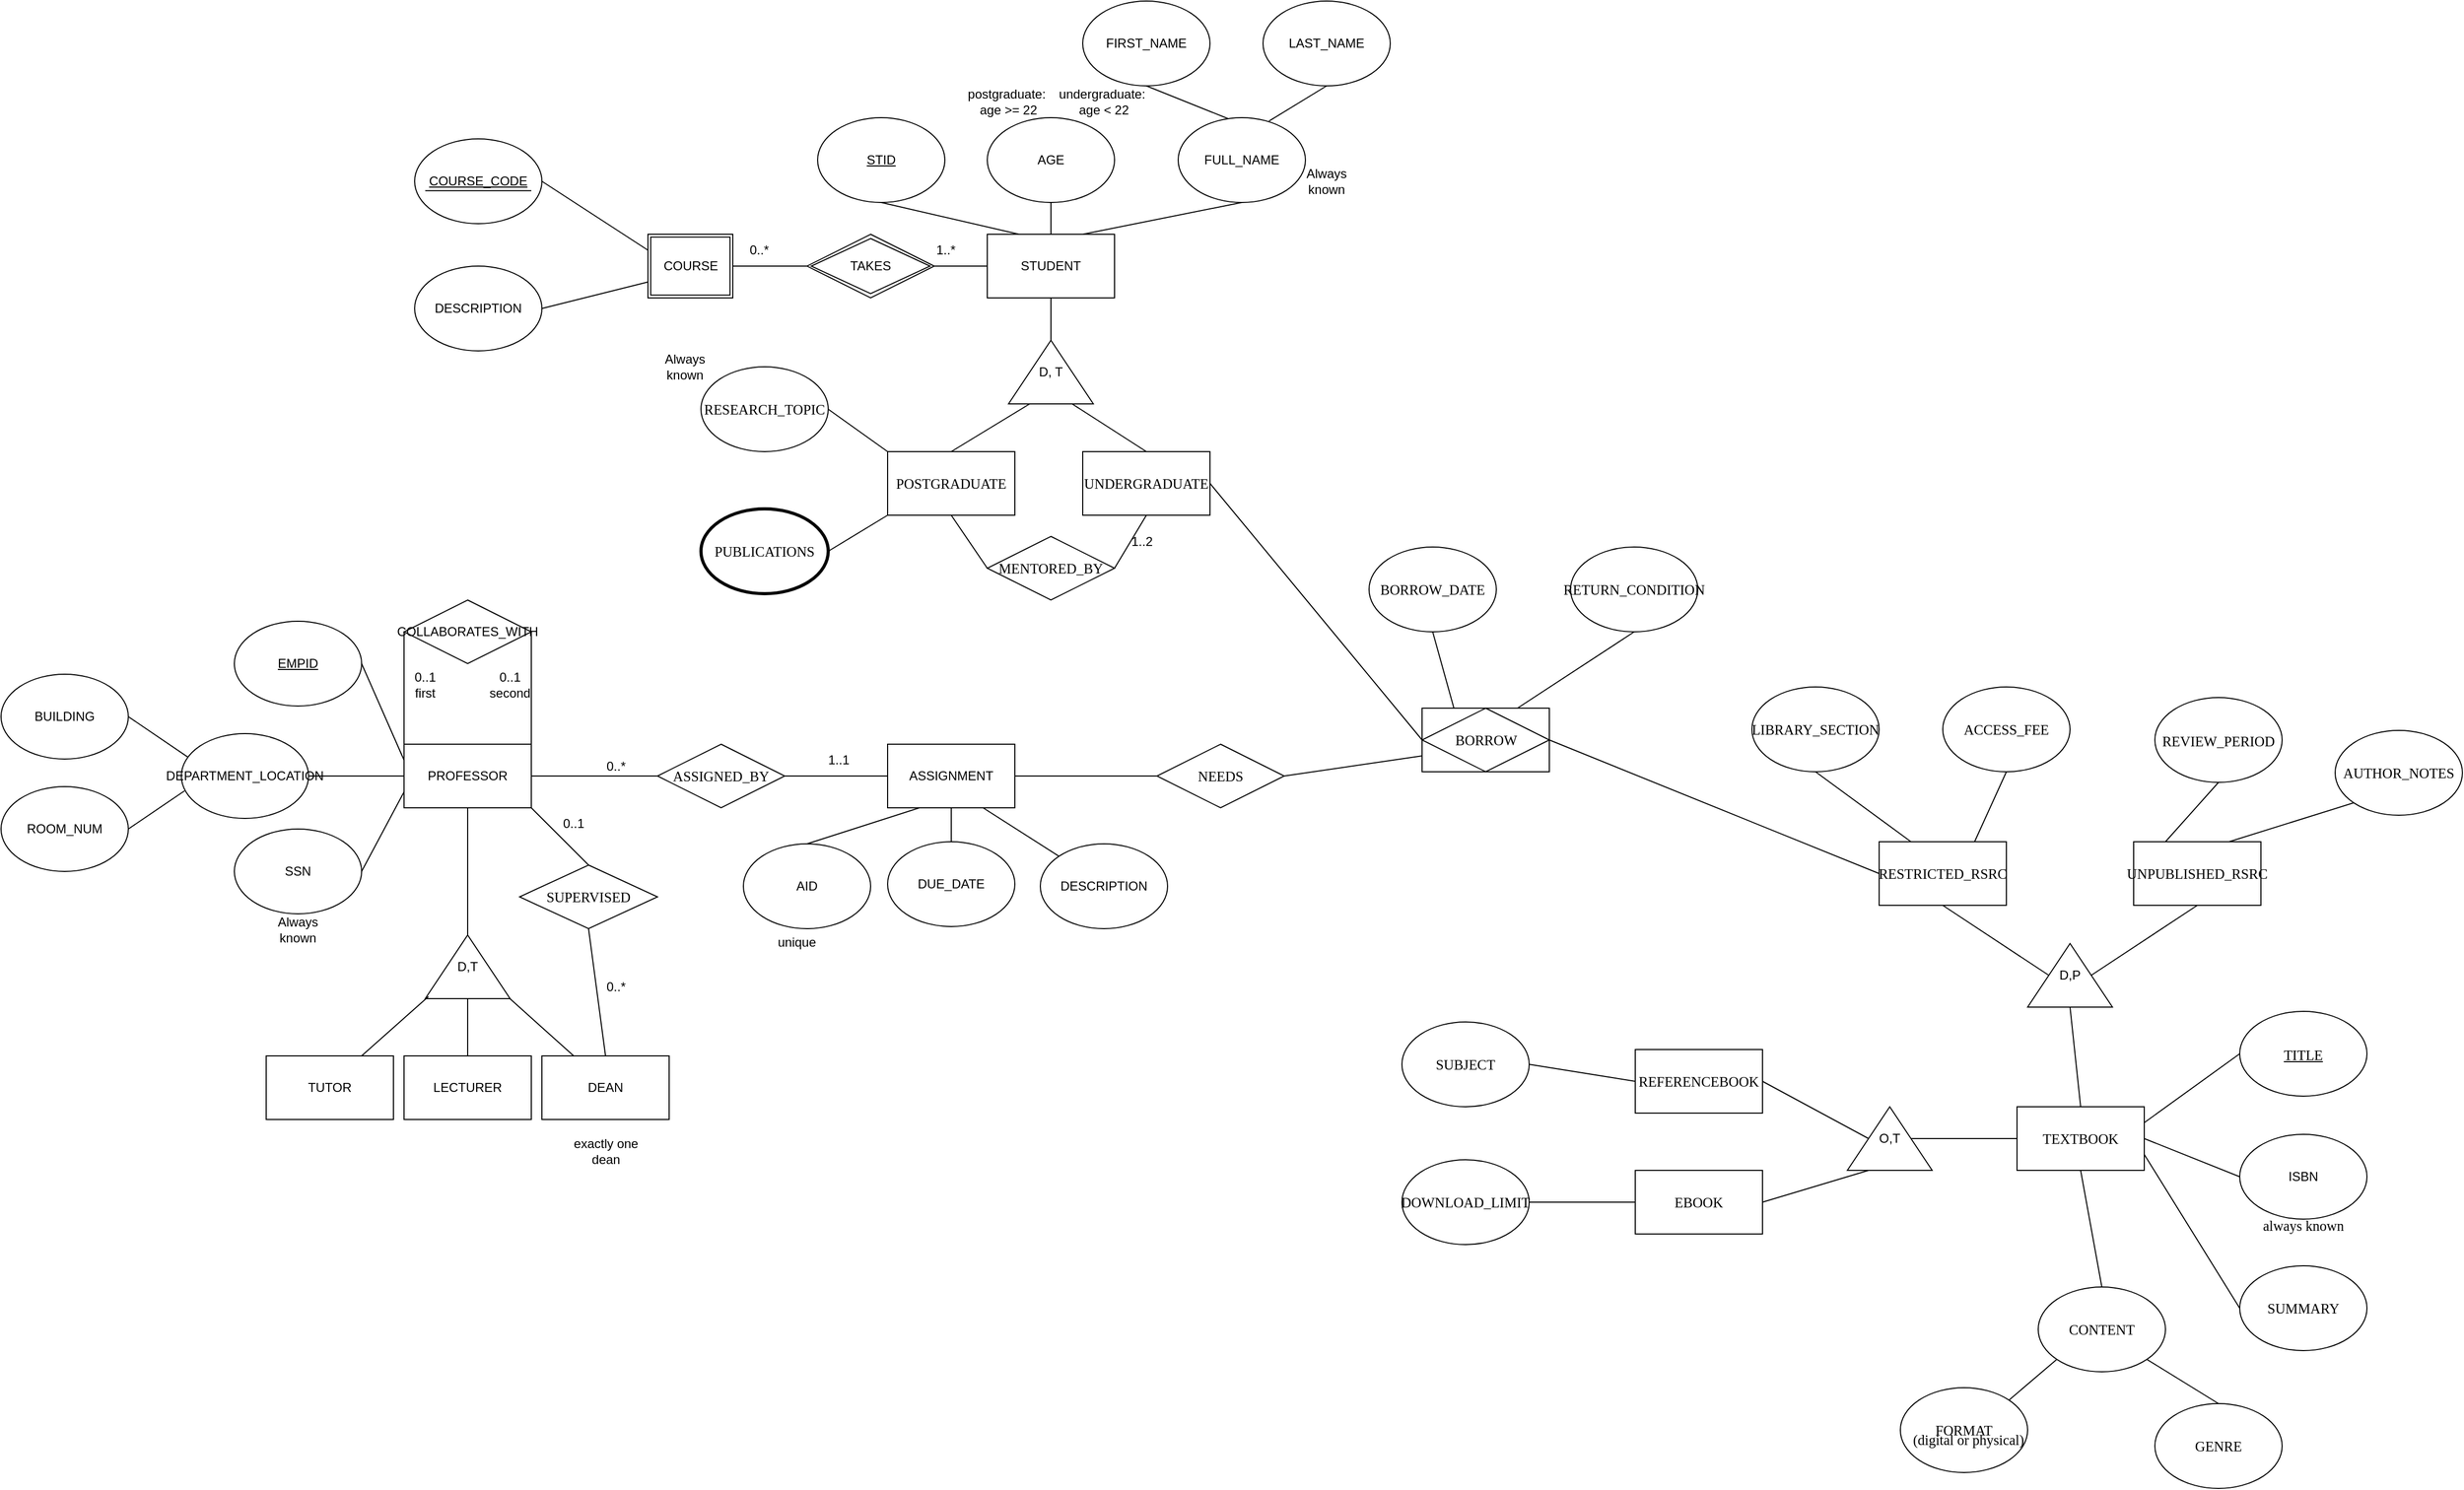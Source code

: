 <mxfile version="26.1.0">
  <diagram name="第 1 页" id="IOSlcj0WQ3XYKZdlBKR7">
    <mxGraphModel dx="1382" dy="351" grid="1" gridSize="10" guides="1" tooltips="1" connect="1" arrows="1" fold="1" page="1" pageScale="1" pageWidth="827" pageHeight="1169" math="0" shadow="0">
      <root>
        <mxCell id="0" />
        <mxCell id="1" parent="0" />
        <mxCell id="QvhqTCkZfpV1VSAVor_F-3" value="" style="rounded=0;whiteSpace=wrap;html=1;textOpacity=10;" vertex="1" parent="1">
          <mxGeometry x="760" y="712" width="120" height="60" as="geometry" />
        </mxCell>
        <mxCell id="GVVfsAuIYsKc9ZztxS9y-1" value="STUDENT" style="rounded=0;whiteSpace=wrap;html=1;" parent="1" vertex="1">
          <mxGeometry x="350" y="265" width="120" height="60" as="geometry" />
        </mxCell>
        <mxCell id="GVVfsAuIYsKc9ZztxS9y-2" value="STID" style="ellipse;whiteSpace=wrap;html=1;fontStyle=4" parent="1" vertex="1">
          <mxGeometry x="190" y="155" width="120" height="80" as="geometry" />
        </mxCell>
        <mxCell id="GVVfsAuIYsKc9ZztxS9y-3" value="FULL_NAME" style="ellipse;whiteSpace=wrap;html=1;" parent="1" vertex="1">
          <mxGeometry x="530" y="155" width="120" height="80" as="geometry" />
        </mxCell>
        <mxCell id="GVVfsAuIYsKc9ZztxS9y-4" value="AGE" style="ellipse;whiteSpace=wrap;html=1;labelBorderColor=none;" parent="1" vertex="1">
          <mxGeometry x="350" y="155" width="120" height="80" as="geometry" />
        </mxCell>
        <mxCell id="GVVfsAuIYsKc9ZztxS9y-5" value="FIRST_NAME" style="ellipse;whiteSpace=wrap;html=1;" parent="1" vertex="1">
          <mxGeometry x="440" y="45" width="120" height="80" as="geometry" />
        </mxCell>
        <mxCell id="GVVfsAuIYsKc9ZztxS9y-6" value="LAST_NAME" style="ellipse;whiteSpace=wrap;html=1;" parent="1" vertex="1">
          <mxGeometry x="610" y="45" width="120" height="80" as="geometry" />
        </mxCell>
        <mxCell id="GVVfsAuIYsKc9ZztxS9y-15" value="" style="endArrow=none;html=1;rounded=0;entryX=0.5;entryY=1;entryDx=0;entryDy=0;exitX=0.391;exitY=0.011;exitDx=0;exitDy=0;exitPerimeter=0;" parent="1" source="GVVfsAuIYsKc9ZztxS9y-3" target="GVVfsAuIYsKc9ZztxS9y-5" edge="1">
          <mxGeometry width="50" height="50" relative="1" as="geometry">
            <mxPoint x="550" y="315" as="sourcePoint" />
            <mxPoint x="600" y="265" as="targetPoint" />
          </mxGeometry>
        </mxCell>
        <mxCell id="GVVfsAuIYsKc9ZztxS9y-16" value="" style="endArrow=none;html=1;rounded=0;entryX=0.5;entryY=1;entryDx=0;entryDy=0;exitX=0.714;exitY=0.04;exitDx=0;exitDy=0;exitPerimeter=0;" parent="1" source="GVVfsAuIYsKc9ZztxS9y-3" target="GVVfsAuIYsKc9ZztxS9y-6" edge="1">
          <mxGeometry width="50" height="50" relative="1" as="geometry">
            <mxPoint x="550" y="315" as="sourcePoint" />
            <mxPoint x="600" y="265" as="targetPoint" />
          </mxGeometry>
        </mxCell>
        <mxCell id="GVVfsAuIYsKc9ZztxS9y-18" value="" style="endArrow=none;html=1;rounded=0;entryX=0.5;entryY=1;entryDx=0;entryDy=0;exitX=0.25;exitY=0;exitDx=0;exitDy=0;" parent="1" source="GVVfsAuIYsKc9ZztxS9y-1" target="GVVfsAuIYsKc9ZztxS9y-2" edge="1">
          <mxGeometry width="50" height="50" relative="1" as="geometry">
            <mxPoint x="540" y="315" as="sourcePoint" />
            <mxPoint x="590" y="265" as="targetPoint" />
          </mxGeometry>
        </mxCell>
        <mxCell id="GVVfsAuIYsKc9ZztxS9y-19" value="" style="endArrow=none;html=1;rounded=0;entryX=0.5;entryY=1;entryDx=0;entryDy=0;exitX=0.5;exitY=0;exitDx=0;exitDy=0;" parent="1" source="GVVfsAuIYsKc9ZztxS9y-1" target="GVVfsAuIYsKc9ZztxS9y-4" edge="1">
          <mxGeometry width="50" height="50" relative="1" as="geometry">
            <mxPoint x="540" y="315" as="sourcePoint" />
            <mxPoint x="590" y="265" as="targetPoint" />
          </mxGeometry>
        </mxCell>
        <mxCell id="GVVfsAuIYsKc9ZztxS9y-20" value="" style="endArrow=none;html=1;rounded=0;exitX=0.75;exitY=0;exitDx=0;exitDy=0;entryX=0.5;entryY=1;entryDx=0;entryDy=0;" parent="1" source="GVVfsAuIYsKc9ZztxS9y-1" target="GVVfsAuIYsKc9ZztxS9y-3" edge="1">
          <mxGeometry width="50" height="50" relative="1" as="geometry">
            <mxPoint x="540" y="315" as="sourcePoint" />
            <mxPoint x="590" y="265" as="targetPoint" />
          </mxGeometry>
        </mxCell>
        <mxCell id="GVVfsAuIYsKc9ZztxS9y-44" value="" style="endArrow=none;html=1;rounded=0;exitX=0.5;exitY=1;exitDx=0;exitDy=0;entryX=1;entryY=0.5;entryDx=0;entryDy=0;" parent="1" source="GVVfsAuIYsKc9ZztxS9y-1" target="GVVfsAuIYsKc9ZztxS9y-45" edge="1">
          <mxGeometry width="50" height="50" relative="1" as="geometry">
            <mxPoint x="540" y="355" as="sourcePoint" />
            <mxPoint x="410" y="375" as="targetPoint" />
          </mxGeometry>
        </mxCell>
        <mxCell id="GVVfsAuIYsKc9ZztxS9y-45" value="D, T" style="triangle;whiteSpace=wrap;html=1;direction=north;" parent="1" vertex="1">
          <mxGeometry x="370" y="365" width="80" height="60" as="geometry" />
        </mxCell>
        <mxCell id="GVVfsAuIYsKc9ZztxS9y-46" value="&lt;div style=&quot;caret-color: rgb(0, 0, 0); color: rgb(0, 0, 0); font-style: normal; font-variant-caps: normal; font-weight: 400; letter-spacing: normal; orphans: auto; text-align: start; text-indent: 0px; text-transform: none; white-space: normal; widows: auto; word-spacing: 0px; -webkit-text-stroke-width: 0px; text-decoration: none;&quot;&gt;&lt;span style=&quot;font-size: 9.963pt; font-family: LMRoman10-Regular; color: rgb(0, 0, 0);&quot;&gt;UNDERGRADUATE&lt;/span&gt;&lt;/div&gt;" style="rounded=0;whiteSpace=wrap;html=1;" parent="1" vertex="1">
          <mxGeometry x="440" y="470" width="120" height="60" as="geometry" />
        </mxCell>
        <mxCell id="GVVfsAuIYsKc9ZztxS9y-47" value="&lt;div style=&quot;caret-color: rgb(0, 0, 0); color: rgb(0, 0, 0); font-style: normal; font-variant-caps: normal; font-weight: 400; letter-spacing: normal; orphans: auto; text-align: start; text-indent: 0px; text-transform: none; white-space: normal; widows: auto; word-spacing: 0px; -webkit-text-stroke-width: 0px; text-decoration: none;&quot;&gt;&lt;span style=&quot;font-size: 9.963pt; font-family: LMRoman10-Regular; color: rgb(0, 0, 0);&quot;&gt;POSTGRADUATE&lt;/span&gt;&lt;/div&gt;" style="rounded=0;whiteSpace=wrap;html=1;" parent="1" vertex="1">
          <mxGeometry x="256" y="470" width="120" height="60" as="geometry" />
        </mxCell>
        <mxCell id="GVVfsAuIYsKc9ZztxS9y-48" value="" style="endArrow=none;html=1;rounded=0;exitX=0;exitY=0.75;exitDx=0;exitDy=0;entryX=0.5;entryY=0;entryDx=0;entryDy=0;" parent="1" source="GVVfsAuIYsKc9ZztxS9y-45" target="GVVfsAuIYsKc9ZztxS9y-46" edge="1">
          <mxGeometry width="50" height="50" relative="1" as="geometry">
            <mxPoint x="540" y="355" as="sourcePoint" />
            <mxPoint x="590" y="305" as="targetPoint" />
          </mxGeometry>
        </mxCell>
        <mxCell id="GVVfsAuIYsKc9ZztxS9y-49" value="" style="endArrow=none;html=1;rounded=0;exitX=0;exitY=0.25;exitDx=0;exitDy=0;entryX=0.5;entryY=0;entryDx=0;entryDy=0;" parent="1" source="GVVfsAuIYsKc9ZztxS9y-45" target="GVVfsAuIYsKc9ZztxS9y-47" edge="1">
          <mxGeometry width="50" height="50" relative="1" as="geometry">
            <mxPoint x="420" y="435" as="sourcePoint" />
            <mxPoint x="320" y="475" as="targetPoint" />
          </mxGeometry>
        </mxCell>
        <mxCell id="GVVfsAuIYsKc9ZztxS9y-51" value="&lt;div style=&quot;caret-color: rgb(0, 0, 0); color: rgb(0, 0, 0); font-style: normal; font-variant-caps: normal; font-weight: 400; letter-spacing: normal; orphans: auto; text-align: start; text-indent: 0px; text-transform: none; white-space: normal; widows: auto; word-spacing: 0px; -webkit-text-stroke-width: 0px; text-decoration: none;&quot;&gt;&lt;span style=&quot;font-size: 9.963pt; font-family: LMRoman10-Regular; color: rgb(0, 0, 0);&quot;&gt;RESEARCH_TOPIC&lt;/span&gt;&lt;/div&gt;" style="ellipse;whiteSpace=wrap;html=1;" parent="1" vertex="1">
          <mxGeometry x="80" y="390" width="120" height="80" as="geometry" />
        </mxCell>
        <mxCell id="GVVfsAuIYsKc9ZztxS9y-52" value="&lt;div style=&quot;caret-color: rgb(0, 0, 0); color: rgb(0, 0, 0); font-style: normal; font-variant-caps: normal; font-weight: 400; letter-spacing: normal; orphans: auto; text-align: start; text-indent: 0px; text-transform: none; white-space: normal; widows: auto; word-spacing: 0px; -webkit-text-stroke-width: 0px; text-decoration: none;&quot;&gt;&lt;span style=&quot;font-size: 9.963pt; font-family: LMRoman10-Regular; color: rgb(0, 0, 0);&quot;&gt;PUBLICATIONS&lt;/span&gt;&lt;/div&gt;" style="ellipse;whiteSpace=wrap;html=1;strokeWidth=3;" parent="1" vertex="1">
          <mxGeometry x="80" y="524" width="120" height="80" as="geometry" />
        </mxCell>
        <mxCell id="GVVfsAuIYsKc9ZztxS9y-53" value="" style="endArrow=none;html=1;rounded=0;exitX=0;exitY=1;exitDx=0;exitDy=0;entryX=1;entryY=0.5;entryDx=0;entryDy=0;" parent="1" source="GVVfsAuIYsKc9ZztxS9y-47" target="GVVfsAuIYsKc9ZztxS9y-52" edge="1">
          <mxGeometry width="50" height="50" relative="1" as="geometry">
            <mxPoint x="540" y="385" as="sourcePoint" />
            <mxPoint x="600" y="574" as="targetPoint" />
          </mxGeometry>
        </mxCell>
        <mxCell id="GVVfsAuIYsKc9ZztxS9y-54" value="" style="endArrow=none;html=1;rounded=0;exitX=0;exitY=0;exitDx=0;exitDy=0;entryX=1;entryY=0.5;entryDx=0;entryDy=0;" parent="1" source="GVVfsAuIYsKc9ZztxS9y-47" target="GVVfsAuIYsKc9ZztxS9y-51" edge="1">
          <mxGeometry width="50" height="50" relative="1" as="geometry">
            <mxPoint x="540" y="385" as="sourcePoint" />
            <mxPoint x="590" y="335" as="targetPoint" />
          </mxGeometry>
        </mxCell>
        <mxCell id="GVVfsAuIYsKc9ZztxS9y-61" value="&lt;div style=&quot;text-align: start;&quot;&gt;&lt;span style=&quot;font-size: 9.963pt; font-family: LMRoman10-Regular;&quot;&gt;MENTORED_BY&lt;/span&gt;&lt;/div&gt;" style="shape=rhombus;perimeter=rhombusPerimeter;whiteSpace=wrap;html=1;align=center;" parent="1" vertex="1">
          <mxGeometry x="350" y="550" width="120" height="60" as="geometry" />
        </mxCell>
        <mxCell id="GVVfsAuIYsKc9ZztxS9y-62" value="" style="endArrow=none;html=1;rounded=0;exitX=0.5;exitY=1;exitDx=0;exitDy=0;entryX=1;entryY=0.5;entryDx=0;entryDy=0;" parent="1" source="GVVfsAuIYsKc9ZztxS9y-46" target="GVVfsAuIYsKc9ZztxS9y-61" edge="1">
          <mxGeometry width="50" height="50" relative="1" as="geometry">
            <mxPoint x="470" y="425" as="sourcePoint" />
            <mxPoint x="350" y="585" as="targetPoint" />
          </mxGeometry>
        </mxCell>
        <mxCell id="GVVfsAuIYsKc9ZztxS9y-63" value="" style="endArrow=none;html=1;rounded=0;entryX=0.5;entryY=1;entryDx=0;entryDy=0;exitX=0;exitY=0.5;exitDx=0;exitDy=0;" parent="1" source="GVVfsAuIYsKc9ZztxS9y-61" target="GVVfsAuIYsKc9ZztxS9y-47" edge="1">
          <mxGeometry width="50" height="50" relative="1" as="geometry">
            <mxPoint x="470" y="585" as="sourcePoint" />
            <mxPoint x="520" y="375" as="targetPoint" />
          </mxGeometry>
        </mxCell>
        <mxCell id="GVVfsAuIYsKc9ZztxS9y-64" value="1..2" style="text;strokeColor=none;fillColor=none;align=left;verticalAlign=middle;spacingLeft=4;spacingRight=4;overflow=hidden;points=[[0,0.5],[1,0.5]];portConstraint=eastwest;rotatable=0;whiteSpace=wrap;html=1;" parent="1" vertex="1">
          <mxGeometry x="480" y="540" width="80" height="30" as="geometry" />
        </mxCell>
        <mxCell id="lgFTuL_hFDzXA4JYNcTn-3" value="DESCRIPTION" style="ellipse;whiteSpace=wrap;html=1;" parent="1" vertex="1">
          <mxGeometry x="-190" y="295" width="120" height="80" as="geometry" />
        </mxCell>
        <mxCell id="lgFTuL_hFDzXA4JYNcTn-8" value="&lt;u&gt;COURSE_CODE&lt;/u&gt;" style="ellipse;whiteSpace=wrap;html=1;fontStyle=0" parent="1" vertex="1">
          <mxGeometry x="-190" y="175" width="120" height="80" as="geometry" />
        </mxCell>
        <mxCell id="lgFTuL_hFDzXA4JYNcTn-11" value="" style="endArrow=none;html=1;rounded=0;exitX=1;exitY=0.5;exitDx=0;exitDy=0;entryX=0;entryY=0;entryDx=0;entryDy=15;entryPerimeter=0;" parent="1" source="lgFTuL_hFDzXA4JYNcTn-8" target="JkvVeJaX5kpH-S8z0DiF-18" edge="1">
          <mxGeometry width="50" height="50" relative="1" as="geometry">
            <mxPoint x="160" y="345" as="sourcePoint" />
            <mxPoint y="280" as="targetPoint" />
          </mxGeometry>
        </mxCell>
        <mxCell id="lgFTuL_hFDzXA4JYNcTn-12" value="" style="endArrow=none;html=1;rounded=0;entryX=1;entryY=0.5;entryDx=0;entryDy=0;exitX=0;exitY=0;exitDx=0;exitDy=45;exitPerimeter=0;" parent="1" source="JkvVeJaX5kpH-S8z0DiF-18" target="lgFTuL_hFDzXA4JYNcTn-3" edge="1">
          <mxGeometry width="50" height="50" relative="1" as="geometry">
            <mxPoint y="310" as="sourcePoint" />
            <mxPoint x="10" y="305" as="targetPoint" />
          </mxGeometry>
        </mxCell>
        <mxCell id="lgFTuL_hFDzXA4JYNcTn-13" value="1..*" style="text;strokeColor=none;fillColor=none;align=left;verticalAlign=middle;spacingLeft=4;spacingRight=4;overflow=hidden;points=[[0,0.5],[1,0.5]];portConstraint=eastwest;rotatable=0;whiteSpace=wrap;html=1;" parent="1" vertex="1">
          <mxGeometry x="296" y="265" width="80" height="30" as="geometry" />
        </mxCell>
        <mxCell id="lgFTuL_hFDzXA4JYNcTn-14" value="" style="endArrow=none;html=1;rounded=0;entryX=0;entryY=0.5;entryDx=0;entryDy=0;exitX=1;exitY=0.5;exitDx=0;exitDy=0;" parent="1" source="JkvVeJaX5kpH-S8z0DiF-21" target="GVVfsAuIYsKc9ZztxS9y-1" edge="1">
          <mxGeometry width="50" height="50" relative="1" as="geometry">
            <mxPoint x="290" y="295" as="sourcePoint" />
            <mxPoint x="250" y="285" as="targetPoint" />
          </mxGeometry>
        </mxCell>
        <mxCell id="lgFTuL_hFDzXA4JYNcTn-18" value="" style="endArrow=none;html=1;rounded=0;" parent="1" edge="1">
          <mxGeometry width="50" height="50" relative="1" as="geometry">
            <mxPoint x="-180" y="223.82" as="sourcePoint" />
            <mxPoint x="-80" y="223.82" as="targetPoint" />
          </mxGeometry>
        </mxCell>
        <mxCell id="lgFTuL_hFDzXA4JYNcTn-20" value="ASSIGNMENT" style="rounded=0;whiteSpace=wrap;html=1;" parent="1" vertex="1">
          <mxGeometry x="256" y="746" width="120" height="60" as="geometry" />
        </mxCell>
        <mxCell id="lgFTuL_hFDzXA4JYNcTn-21" value="AID" style="ellipse;whiteSpace=wrap;html=1;fontStyle=0" parent="1" vertex="1">
          <mxGeometry x="120" y="840" width="120" height="80" as="geometry" />
        </mxCell>
        <mxCell id="lgFTuL_hFDzXA4JYNcTn-22" value="DUE_DATE" style="ellipse;whiteSpace=wrap;html=1;" parent="1" vertex="1">
          <mxGeometry x="256" y="838" width="120" height="80" as="geometry" />
        </mxCell>
        <mxCell id="lgFTuL_hFDzXA4JYNcTn-23" value="DESCRIPTION" style="ellipse;whiteSpace=wrap;html=1;" parent="1" vertex="1">
          <mxGeometry x="400" y="840" width="120" height="80" as="geometry" />
        </mxCell>
        <mxCell id="lgFTuL_hFDzXA4JYNcTn-24" value="" style="endArrow=none;html=1;rounded=0;entryX=0.5;entryY=0;entryDx=0;entryDy=0;exitX=0.25;exitY=1;exitDx=0;exitDy=0;" parent="1" source="lgFTuL_hFDzXA4JYNcTn-20" target="lgFTuL_hFDzXA4JYNcTn-21" edge="1">
          <mxGeometry width="50" height="50" relative="1" as="geometry">
            <mxPoint x="346" y="1371" as="sourcePoint" />
            <mxPoint x="396" y="1321" as="targetPoint" />
          </mxGeometry>
        </mxCell>
        <mxCell id="lgFTuL_hFDzXA4JYNcTn-25" value="" style="endArrow=none;html=1;rounded=0;entryX=0.5;entryY=0;entryDx=0;entryDy=0;exitX=0.5;exitY=1;exitDx=0;exitDy=0;" parent="1" source="lgFTuL_hFDzXA4JYNcTn-20" target="lgFTuL_hFDzXA4JYNcTn-22" edge="1">
          <mxGeometry width="50" height="50" relative="1" as="geometry">
            <mxPoint x="156" y="1111" as="sourcePoint" />
            <mxPoint x="396" y="1321" as="targetPoint" />
          </mxGeometry>
        </mxCell>
        <mxCell id="lgFTuL_hFDzXA4JYNcTn-26" value="" style="endArrow=none;html=1;rounded=0;entryX=0;entryY=0;entryDx=0;entryDy=0;exitX=0.75;exitY=1;exitDx=0;exitDy=0;" parent="1" source="lgFTuL_hFDzXA4JYNcTn-20" target="lgFTuL_hFDzXA4JYNcTn-23" edge="1">
          <mxGeometry width="50" height="50" relative="1" as="geometry">
            <mxPoint x="146" y="1021" as="sourcePoint" />
            <mxPoint x="146" y="981" as="targetPoint" />
          </mxGeometry>
        </mxCell>
        <mxCell id="lgFTuL_hFDzXA4JYNcTn-28" value="PROFESSOR" style="rounded=0;whiteSpace=wrap;html=1;" parent="1" vertex="1">
          <mxGeometry x="-200" y="746" width="120" height="60" as="geometry" />
        </mxCell>
        <mxCell id="lgFTuL_hFDzXA4JYNcTn-29" value="EMPID" style="ellipse;whiteSpace=wrap;html=1;fontStyle=4" parent="1" vertex="1">
          <mxGeometry x="-360" y="630" width="120" height="80" as="geometry" />
        </mxCell>
        <mxCell id="lgFTuL_hFDzXA4JYNcTn-30" value="SSN" style="ellipse;whiteSpace=wrap;html=1;" parent="1" vertex="1">
          <mxGeometry x="-360" y="826" width="120" height="80" as="geometry" />
        </mxCell>
        <mxCell id="jlfe3Lk1knSKXdA3YteA-2" value="" style="edgeStyle=orthogonalEdgeStyle;rounded=0;orthogonalLoop=1;jettySize=auto;html=1;entryX=0;entryY=0.5;entryDx=0;entryDy=0;endArrow=none;startFill=0;" parent="1" source="lgFTuL_hFDzXA4JYNcTn-31" target="lgFTuL_hFDzXA4JYNcTn-28" edge="1">
          <mxGeometry relative="1" as="geometry" />
        </mxCell>
        <mxCell id="lgFTuL_hFDzXA4JYNcTn-31" value="DEPARTMENT_LOCATION" style="ellipse;whiteSpace=wrap;html=1;" parent="1" vertex="1">
          <mxGeometry x="-410" y="736" width="120" height="80" as="geometry" />
        </mxCell>
        <mxCell id="lgFTuL_hFDzXA4JYNcTn-32" value="BUILDING" style="ellipse;whiteSpace=wrap;html=1;" parent="1" vertex="1">
          <mxGeometry x="-580" y="680" width="120" height="80" as="geometry" />
        </mxCell>
        <mxCell id="lgFTuL_hFDzXA4JYNcTn-33" value="ROOM_NUM" style="ellipse;whiteSpace=wrap;html=1;" parent="1" vertex="1">
          <mxGeometry x="-580" y="786" width="120" height="80" as="geometry" />
        </mxCell>
        <mxCell id="lgFTuL_hFDzXA4JYNcTn-34" value="" style="endArrow=none;html=1;rounded=0;exitX=1;exitY=0.5;exitDx=0;exitDy=0;entryX=0;entryY=0.25;entryDx=0;entryDy=0;" parent="1" source="lgFTuL_hFDzXA4JYNcTn-29" target="lgFTuL_hFDzXA4JYNcTn-28" edge="1">
          <mxGeometry width="50" height="50" relative="1" as="geometry">
            <mxPoint x="150" y="576" as="sourcePoint" />
            <mxPoint x="-200" y="761" as="targetPoint" />
          </mxGeometry>
        </mxCell>
        <mxCell id="lgFTuL_hFDzXA4JYNcTn-36" value="" style="endArrow=none;html=1;rounded=0;entryX=1;entryY=0.5;entryDx=0;entryDy=0;exitX=0;exitY=0.75;exitDx=0;exitDy=0;" parent="1" source="lgFTuL_hFDzXA4JYNcTn-28" target="lgFTuL_hFDzXA4JYNcTn-30" edge="1">
          <mxGeometry width="50" height="50" relative="1" as="geometry">
            <mxPoint x="-220" y="800" as="sourcePoint" />
            <mxPoint x="-230" y="786" as="targetPoint" />
          </mxGeometry>
        </mxCell>
        <mxCell id="lgFTuL_hFDzXA4JYNcTn-37" value="" style="endArrow=none;html=1;rounded=0;exitX=0.053;exitY=0.279;exitDx=0;exitDy=0;entryX=1;entryY=0.5;entryDx=0;entryDy=0;exitPerimeter=0;" parent="1" source="lgFTuL_hFDzXA4JYNcTn-31" target="lgFTuL_hFDzXA4JYNcTn-32" edge="1">
          <mxGeometry width="50" height="50" relative="1" as="geometry">
            <mxPoint x="-190" y="801" as="sourcePoint" />
            <mxPoint x="-230" y="896" as="targetPoint" />
          </mxGeometry>
        </mxCell>
        <mxCell id="lgFTuL_hFDzXA4JYNcTn-38" value="" style="endArrow=none;html=1;rounded=0;exitX=1;exitY=0.5;exitDx=0;exitDy=0;entryX=0.025;entryY=0.675;entryDx=0;entryDy=0;entryPerimeter=0;" parent="1" source="lgFTuL_hFDzXA4JYNcTn-33" target="lgFTuL_hFDzXA4JYNcTn-31" edge="1">
          <mxGeometry width="50" height="50" relative="1" as="geometry">
            <mxPoint x="-344" y="768" as="sourcePoint" />
            <mxPoint x="-400" y="735" as="targetPoint" />
          </mxGeometry>
        </mxCell>
        <mxCell id="lgFTuL_hFDzXA4JYNcTn-40" value="D,T" style="triangle;whiteSpace=wrap;html=1;direction=north;" parent="1" vertex="1">
          <mxGeometry x="-180" y="926" width="80" height="60" as="geometry" />
        </mxCell>
        <mxCell id="lgFTuL_hFDzXA4JYNcTn-42" value="" style="endArrow=none;html=1;rounded=0;exitX=0.5;exitY=1;exitDx=0;exitDy=0;entryX=1;entryY=0.5;entryDx=0;entryDy=0;" parent="1" source="lgFTuL_hFDzXA4JYNcTn-28" target="lgFTuL_hFDzXA4JYNcTn-40" edge="1">
          <mxGeometry width="50" height="50" relative="1" as="geometry">
            <mxPoint x="-70" y="771" as="sourcePoint" />
            <mxPoint x="60" y="750" as="targetPoint" />
          </mxGeometry>
        </mxCell>
        <mxCell id="lgFTuL_hFDzXA4JYNcTn-43" value="TUTOR" style="rounded=0;whiteSpace=wrap;html=1;" parent="1" vertex="1">
          <mxGeometry x="-330" y="1040" width="120" height="60" as="geometry" />
        </mxCell>
        <mxCell id="lgFTuL_hFDzXA4JYNcTn-44" value="LECTURER" style="rounded=0;whiteSpace=wrap;html=1;" parent="1" vertex="1">
          <mxGeometry x="-200" y="1040" width="120" height="60" as="geometry" />
        </mxCell>
        <mxCell id="lgFTuL_hFDzXA4JYNcTn-45" value="DEAN" style="rounded=0;whiteSpace=wrap;html=1;" parent="1" vertex="1">
          <mxGeometry x="-70" y="1040" width="120" height="60" as="geometry" />
        </mxCell>
        <mxCell id="lgFTuL_hFDzXA4JYNcTn-46" value="" style="endArrow=none;html=1;rounded=0;entryX=0.25;entryY=0;entryDx=0;entryDy=0;exitX=0.008;exitY=0.991;exitDx=0;exitDy=0;exitPerimeter=0;" parent="1" source="lgFTuL_hFDzXA4JYNcTn-40" target="lgFTuL_hFDzXA4JYNcTn-45" edge="1">
          <mxGeometry width="50" height="50" relative="1" as="geometry">
            <mxPoint x="-100" y="990" as="sourcePoint" />
            <mxPoint x="100" y="570" as="targetPoint" />
          </mxGeometry>
        </mxCell>
        <mxCell id="lgFTuL_hFDzXA4JYNcTn-49" value="" style="endArrow=none;html=1;rounded=0;exitX=0;exitY=0.5;exitDx=0;exitDy=0;entryX=0.5;entryY=0;entryDx=0;entryDy=0;" parent="1" source="lgFTuL_hFDzXA4JYNcTn-40" target="lgFTuL_hFDzXA4JYNcTn-44" edge="1">
          <mxGeometry width="50" height="50" relative="1" as="geometry">
            <mxPoint x="50" y="620" as="sourcePoint" />
            <mxPoint x="100" y="570" as="targetPoint" />
          </mxGeometry>
        </mxCell>
        <mxCell id="lgFTuL_hFDzXA4JYNcTn-50" value="" style="endArrow=none;html=1;rounded=0;exitX=0.033;exitY=0.038;exitDx=0;exitDy=0;entryX=0.75;entryY=0;entryDx=0;entryDy=0;exitPerimeter=0;" parent="1" source="lgFTuL_hFDzXA4JYNcTn-40" target="lgFTuL_hFDzXA4JYNcTn-43" edge="1">
          <mxGeometry width="50" height="50" relative="1" as="geometry">
            <mxPoint x="100" y="856" as="sourcePoint" />
            <mxPoint x="186" y="810" as="targetPoint" />
          </mxGeometry>
        </mxCell>
        <mxCell id="lgFTuL_hFDzXA4JYNcTn-52" value="&lt;div style=&quot;text-align: start;&quot;&gt;&lt;font face=&quot;LMRoman10-Regular&quot;&gt;&lt;span style=&quot;font-size: 13.284px;&quot;&gt;SUPERVISED&lt;/span&gt;&lt;/font&gt;&lt;/div&gt;" style="shape=rhombus;perimeter=rhombusPerimeter;whiteSpace=wrap;html=1;align=center;" parent="1" vertex="1">
          <mxGeometry x="-91" y="860" width="130" height="60" as="geometry" />
        </mxCell>
        <mxCell id="lgFTuL_hFDzXA4JYNcTn-53" value="" style="endArrow=none;html=1;rounded=0;exitX=0.5;exitY=0;exitDx=0;exitDy=0;entryX=0.5;entryY=1;entryDx=0;entryDy=0;" parent="1" source="lgFTuL_hFDzXA4JYNcTn-45" target="lgFTuL_hFDzXA4JYNcTn-52" edge="1">
          <mxGeometry width="50" height="50" relative="1" as="geometry">
            <mxPoint x="30" y="540" as="sourcePoint" />
            <mxPoint x="80" y="490" as="targetPoint" />
          </mxGeometry>
        </mxCell>
        <mxCell id="lgFTuL_hFDzXA4JYNcTn-59" value="" style="endArrow=none;html=1;rounded=0;exitX=0.5;exitY=0;exitDx=0;exitDy=0;entryX=1;entryY=1;entryDx=0;entryDy=0;" parent="1" source="lgFTuL_hFDzXA4JYNcTn-52" target="lgFTuL_hFDzXA4JYNcTn-28" edge="1">
          <mxGeometry width="50" height="50" relative="1" as="geometry">
            <mxPoint y="760" as="sourcePoint" />
            <mxPoint x="-80" y="760" as="targetPoint" />
          </mxGeometry>
        </mxCell>
        <mxCell id="lgFTuL_hFDzXA4JYNcTn-60" value="0..1" style="text;html=1;align=center;verticalAlign=middle;whiteSpace=wrap;rounded=0;" parent="1" vertex="1">
          <mxGeometry x="-70" y="806" width="60" height="30" as="geometry" />
        </mxCell>
        <mxCell id="lgFTuL_hFDzXA4JYNcTn-61" value="&lt;div style=&quot;text-align: start;&quot;&gt;&lt;font face=&quot;LMRoman10-Regular&quot;&gt;&lt;span style=&quot;font-size: 13.284px;&quot;&gt;ASSIGNED_BY&lt;/span&gt;&lt;/font&gt;&lt;/div&gt;" style="shape=rhombus;perimeter=rhombusPerimeter;whiteSpace=wrap;html=1;align=center;" parent="1" vertex="1">
          <mxGeometry x="39" y="746" width="120" height="60" as="geometry" />
        </mxCell>
        <mxCell id="lgFTuL_hFDzXA4JYNcTn-63" value="" style="endArrow=none;html=1;rounded=0;exitX=0;exitY=0.5;exitDx=0;exitDy=0;entryX=1;entryY=0.5;entryDx=0;entryDy=0;" parent="1" source="lgFTuL_hFDzXA4JYNcTn-61" target="lgFTuL_hFDzXA4JYNcTn-28" edge="1">
          <mxGeometry width="50" height="50" relative="1" as="geometry">
            <mxPoint x="424" y="1324" as="sourcePoint" />
            <mxPoint x="40" y="890" as="targetPoint" />
          </mxGeometry>
        </mxCell>
        <mxCell id="lgFTuL_hFDzXA4JYNcTn-64" value="" style="endArrow=none;html=1;rounded=0;exitX=1;exitY=0.5;exitDx=0;exitDy=0;entryX=0;entryY=0.5;entryDx=0;entryDy=0;" parent="1" source="lgFTuL_hFDzXA4JYNcTn-61" target="lgFTuL_hFDzXA4JYNcTn-20" edge="1">
          <mxGeometry width="50" height="50" relative="1" as="geometry">
            <mxPoint x="410" y="1210" as="sourcePoint" />
            <mxPoint x="460" y="1160" as="targetPoint" />
          </mxGeometry>
        </mxCell>
        <mxCell id="lgFTuL_hFDzXA4JYNcTn-65" value="1..1" style="text;html=1;align=center;verticalAlign=middle;whiteSpace=wrap;rounded=0;" parent="1" vertex="1">
          <mxGeometry x="180" y="746" width="60" height="30" as="geometry" />
        </mxCell>
        <mxCell id="EyCA_U1JdMu_v6Q1cgwz-1" value="COLLABORATES_WITH" style="shape=rhombus;perimeter=rhombusPerimeter;whiteSpace=wrap;html=1;align=center;" parent="1" vertex="1">
          <mxGeometry x="-200" y="610" width="120" height="60" as="geometry" />
        </mxCell>
        <mxCell id="EyCA_U1JdMu_v6Q1cgwz-2" value="" style="endArrow=none;html=1;rounded=0;exitX=0;exitY=0;exitDx=0;exitDy=0;entryX=0;entryY=0.5;entryDx=0;entryDy=0;" parent="1" source="lgFTuL_hFDzXA4JYNcTn-28" target="EyCA_U1JdMu_v6Q1cgwz-1" edge="1">
          <mxGeometry width="50" height="50" relative="1" as="geometry">
            <mxPoint x="-200" y="736" as="sourcePoint" />
            <mxPoint x="-150" y="686" as="targetPoint" />
          </mxGeometry>
        </mxCell>
        <mxCell id="EyCA_U1JdMu_v6Q1cgwz-3" value="" style="endArrow=none;html=1;rounded=0;exitX=1;exitY=0;exitDx=0;exitDy=0;entryX=1;entryY=0.5;entryDx=0;entryDy=0;" parent="1" source="lgFTuL_hFDzXA4JYNcTn-28" target="EyCA_U1JdMu_v6Q1cgwz-1" edge="1">
          <mxGeometry width="50" height="50" relative="1" as="geometry">
            <mxPoint x="-190" y="756" as="sourcePoint" />
            <mxPoint x="-190" y="619" as="targetPoint" />
          </mxGeometry>
        </mxCell>
        <mxCell id="JkvVeJaX5kpH-S8z0DiF-1" value="Always known" style="text;html=1;align=center;verticalAlign=middle;whiteSpace=wrap;rounded=0;" parent="1" vertex="1">
          <mxGeometry x="640" y="200" width="60" height="30" as="geometry" />
        </mxCell>
        <mxCell id="JkvVeJaX5kpH-S8z0DiF-5" value="0..1&lt;div&gt;first&lt;/div&gt;" style="text;html=1;align=center;verticalAlign=middle;whiteSpace=wrap;rounded=0;" parent="1" vertex="1">
          <mxGeometry x="-210" y="675" width="60" height="30" as="geometry" />
        </mxCell>
        <mxCell id="JkvVeJaX5kpH-S8z0DiF-6" value="0..1&lt;div&gt;second&lt;/div&gt;" style="text;html=1;align=center;verticalAlign=middle;whiteSpace=wrap;rounded=0;" parent="1" vertex="1">
          <mxGeometry x="-130" y="675" width="60" height="30" as="geometry" />
        </mxCell>
        <mxCell id="JkvVeJaX5kpH-S8z0DiF-10" value="undergraduate:&amp;nbsp; age &amp;lt; 22" style="text;html=1;align=center;verticalAlign=middle;whiteSpace=wrap;rounded=0;" parent="1" vertex="1">
          <mxGeometry x="430" y="125" width="60" height="30" as="geometry" />
        </mxCell>
        <mxCell id="JkvVeJaX5kpH-S8z0DiF-14" value="postgraduate:&amp;nbsp; age &amp;gt;= 22" style="text;html=1;align=center;verticalAlign=middle;whiteSpace=wrap;rounded=0;" parent="1" vertex="1">
          <mxGeometry x="340" y="125" width="60" height="30" as="geometry" />
        </mxCell>
        <mxCell id="JkvVeJaX5kpH-S8z0DiF-15" value="Always known" style="text;html=1;align=center;verticalAlign=middle;whiteSpace=wrap;rounded=0;" parent="1" vertex="1">
          <mxGeometry x="35" y="375" width="60" height="30" as="geometry" />
        </mxCell>
        <mxCell id="JkvVeJaX5kpH-S8z0DiF-16" value="Always known" style="text;html=1;align=center;verticalAlign=middle;whiteSpace=wrap;rounded=0;" parent="1" vertex="1">
          <mxGeometry x="-330" y="906" width="60" height="30" as="geometry" />
        </mxCell>
        <mxCell id="JkvVeJaX5kpH-S8z0DiF-22" value="" style="edgeStyle=orthogonalEdgeStyle;rounded=0;orthogonalLoop=1;jettySize=auto;html=1;endArrow=none;startFill=0;" parent="1" source="JkvVeJaX5kpH-S8z0DiF-18" target="JkvVeJaX5kpH-S8z0DiF-21" edge="1">
          <mxGeometry relative="1" as="geometry" />
        </mxCell>
        <mxCell id="JkvVeJaX5kpH-S8z0DiF-18" value="" style="verticalLabelPosition=bottom;verticalAlign=top;html=1;shape=mxgraph.basic.frame;dx=2.63;whiteSpace=wrap;" parent="1" vertex="1">
          <mxGeometry x="30" y="265" width="80" height="60" as="geometry" />
        </mxCell>
        <mxCell id="JkvVeJaX5kpH-S8z0DiF-21" value="TAKES" style="shape=rhombus;double=1;perimeter=rhombusPerimeter;whiteSpace=wrap;html=1;align=center;" parent="1" vertex="1">
          <mxGeometry x="180" y="265" width="120" height="60" as="geometry" />
        </mxCell>
        <mxCell id="JkvVeJaX5kpH-S8z0DiF-32" value="COURSE" style="text;html=1;align=center;verticalAlign=middle;resizable=0;points=[];autosize=1;strokeColor=none;fillColor=none;" parent="1" vertex="1">
          <mxGeometry x="35" y="280" width="70" height="30" as="geometry" />
        </mxCell>
        <mxCell id="cHJ7KGfF_WjtK8GnCyly-1" value="0..*" style="text;strokeColor=none;fillColor=none;align=left;verticalAlign=middle;spacingLeft=4;spacingRight=4;overflow=hidden;points=[[0,0.5],[1,0.5]];portConstraint=eastwest;rotatable=0;whiteSpace=wrap;html=1;" parent="1" vertex="1">
          <mxGeometry x="120" y="265" width="80" height="30" as="geometry" />
        </mxCell>
        <mxCell id="dJm4S7W8azrfzeq-bu2E-2" value="&lt;div style=&quot;text-align: start;&quot;&gt;&lt;span style=&quot;font-size: 9.963pt; font-family: LMRoman10-Regular;&quot;&gt;TEXTBOOK&lt;/span&gt;&lt;/div&gt;" style="rounded=0;whiteSpace=wrap;html=1;" parent="1" vertex="1">
          <mxGeometry x="1321" y="1088" width="120" height="60" as="geometry" />
        </mxCell>
        <mxCell id="dJm4S7W8azrfzeq-bu2E-3" value="&lt;div style=&quot;text-align: start;&quot;&gt;&lt;u&gt;&lt;span style=&quot;font-size: 12pt; font-family: STSong;&quot;&gt;&lt;/span&gt;&lt;span style=&quot;font-size: 9.963pt; font-family: LMRoman10-Regular;&quot;&gt;TITLE&lt;/span&gt;&lt;/u&gt;&lt;/div&gt;" style="ellipse;whiteSpace=wrap;html=1;" parent="1" vertex="1">
          <mxGeometry x="1531" y="998" width="120" height="80" as="geometry" />
        </mxCell>
        <mxCell id="dJm4S7W8azrfzeq-bu2E-4" value="" style="endArrow=none;html=1;rounded=0;entryX=0;entryY=0.5;entryDx=0;entryDy=0;exitX=1;exitY=0.25;exitDx=0;exitDy=0;" parent="1" source="dJm4S7W8azrfzeq-bu2E-2" target="dJm4S7W8azrfzeq-bu2E-3" edge="1">
          <mxGeometry width="50" height="50" relative="1" as="geometry">
            <mxPoint x="1351" y="1138" as="sourcePoint" />
            <mxPoint x="1401" y="1088" as="targetPoint" />
          </mxGeometry>
        </mxCell>
        <mxCell id="dJm4S7W8azrfzeq-bu2E-5" value="ISBN" style="ellipse;whiteSpace=wrap;html=1;" parent="1" vertex="1">
          <mxGeometry x="1531" y="1114" width="120" height="80" as="geometry" />
        </mxCell>
        <mxCell id="dJm4S7W8azrfzeq-bu2E-6" value="&lt;div style=&quot;text-align: start;&quot;&gt;&lt;span style=&quot;font-size: 9.963pt; font-family: LMRoman10-Regular;&quot;&gt;SUMMARY&lt;/span&gt;&lt;/div&gt;" style="ellipse;whiteSpace=wrap;html=1;" parent="1" vertex="1">
          <mxGeometry x="1531" y="1238" width="120" height="80" as="geometry" />
        </mxCell>
        <mxCell id="dJm4S7W8azrfzeq-bu2E-7" value="" style="endArrow=none;html=1;rounded=0;entryX=0;entryY=0.5;entryDx=0;entryDy=0;exitX=1;exitY=0.5;exitDx=0;exitDy=0;" parent="1" source="dJm4S7W8azrfzeq-bu2E-2" target="dJm4S7W8azrfzeq-bu2E-5" edge="1">
          <mxGeometry width="50" height="50" relative="1" as="geometry">
            <mxPoint x="1351" y="1138" as="sourcePoint" />
            <mxPoint x="1401" y="1088" as="targetPoint" />
          </mxGeometry>
        </mxCell>
        <mxCell id="dJm4S7W8azrfzeq-bu2E-8" value="" style="endArrow=none;html=1;rounded=0;entryX=0;entryY=0.5;entryDx=0;entryDy=0;exitX=1;exitY=0.75;exitDx=0;exitDy=0;" parent="1" source="dJm4S7W8azrfzeq-bu2E-2" target="dJm4S7W8azrfzeq-bu2E-6" edge="1">
          <mxGeometry width="50" height="50" relative="1" as="geometry">
            <mxPoint x="1351" y="1138" as="sourcePoint" />
            <mxPoint x="1401" y="1088" as="targetPoint" />
          </mxGeometry>
        </mxCell>
        <mxCell id="dJm4S7W8azrfzeq-bu2E-9" value="&lt;div style=&quot;text-align: start;&quot;&gt;&lt;span style=&quot;font-size: 9.963pt; font-family: LMRoman10-Regular;&quot;&gt;CONTENT&lt;/span&gt;&lt;/div&gt;" style="ellipse;whiteSpace=wrap;html=1;" parent="1" vertex="1">
          <mxGeometry x="1341" y="1258" width="120" height="80" as="geometry" />
        </mxCell>
        <mxCell id="dJm4S7W8azrfzeq-bu2E-10" value="" style="endArrow=none;html=1;rounded=0;exitX=0.5;exitY=1;exitDx=0;exitDy=0;entryX=0.5;entryY=0;entryDx=0;entryDy=0;" parent="1" source="dJm4S7W8azrfzeq-bu2E-2" target="dJm4S7W8azrfzeq-bu2E-9" edge="1">
          <mxGeometry width="50" height="50" relative="1" as="geometry">
            <mxPoint x="1351" y="1138" as="sourcePoint" />
            <mxPoint x="1401" y="1088" as="targetPoint" />
          </mxGeometry>
        </mxCell>
        <mxCell id="dJm4S7W8azrfzeq-bu2E-11" value="&lt;div style=&quot;text-align: start;&quot;&gt;&lt;span style=&quot;font-size: 9.963pt; font-family: LMRoman10-Regular;&quot;&gt;GENRE&lt;/span&gt;&lt;/div&gt;" style="ellipse;whiteSpace=wrap;html=1;" parent="1" vertex="1">
          <mxGeometry x="1451" y="1368" width="120" height="80" as="geometry" />
        </mxCell>
        <mxCell id="dJm4S7W8azrfzeq-bu2E-12" value="&lt;div style=&quot;text-align: start;&quot;&gt;&lt;span style=&quot;font-size: 9.963pt; font-family: LMRoman10-Regular;&quot;&gt;FORMAT&lt;/span&gt;&lt;/div&gt;" style="ellipse;whiteSpace=wrap;html=1;" parent="1" vertex="1">
          <mxGeometry x="1211" y="1353" width="120" height="80" as="geometry" />
        </mxCell>
        <mxCell id="dJm4S7W8azrfzeq-bu2E-13" value="&lt;div style=&quot;caret-color: rgb(0, 0, 0); color: rgb(0, 0, 0); font-style: normal; font-variant-caps: normal; font-weight: 400; letter-spacing: normal; orphans: auto; text-align: start; text-indent: 0px; text-transform: none; white-space: normal; widows: auto; word-spacing: 0px; -webkit-text-stroke-width: 0px; text-decoration: none;&quot;&gt;&lt;span style=&quot;font-size: 9.963pt; font-family: LMRoman10-Regular; color: rgb(0, 0, 0);&quot;&gt;(digital or physical)&lt;/span&gt;&lt;/div&gt;" style="text;whiteSpace=wrap;html=1;" parent="1" vertex="1">
          <mxGeometry x="1221" y="1388" width="130" height="40" as="geometry" />
        </mxCell>
        <mxCell id="dJm4S7W8azrfzeq-bu2E-14" value="&lt;div style=&quot;caret-color: rgb(0, 0, 0); color: rgb(0, 0, 0); font-style: normal; font-variant-caps: normal; font-weight: 400; letter-spacing: normal; orphans: auto; text-align: start; text-indent: 0px; text-transform: none; white-space: normal; widows: auto; word-spacing: 0px; -webkit-text-stroke-width: 0px; text-decoration: none;&quot;&gt;&lt;span style=&quot;font-size: 12pt; font-family: STSong; color: rgb(0, 0, 0);&quot;&gt;&lt;/span&gt;&lt;span style=&quot;font-size: 9.963pt; font-family: LMRoman10-Regular; color: rgb(0, 0, 0);&quot;&gt;always known&lt;/span&gt;&lt;/div&gt;" style="text;whiteSpace=wrap;html=1;" parent="1" vertex="1">
          <mxGeometry x="1551" y="1183" width="110" height="40" as="geometry" />
        </mxCell>
        <mxCell id="dJm4S7W8azrfzeq-bu2E-15" value="" style="endArrow=none;html=1;rounded=0;entryX=0.5;entryY=0;entryDx=0;entryDy=0;exitX=1;exitY=1;exitDx=0;exitDy=0;" parent="1" source="dJm4S7W8azrfzeq-bu2E-9" target="dJm4S7W8azrfzeq-bu2E-11" edge="1">
          <mxGeometry width="50" height="50" relative="1" as="geometry">
            <mxPoint x="1551" y="1328" as="sourcePoint" />
            <mxPoint x="1601" y="1278" as="targetPoint" />
          </mxGeometry>
        </mxCell>
        <mxCell id="dJm4S7W8azrfzeq-bu2E-16" value="" style="endArrow=none;html=1;rounded=0;exitX=1;exitY=0;exitDx=0;exitDy=0;entryX=0;entryY=1;entryDx=0;entryDy=0;" parent="1" source="dJm4S7W8azrfzeq-bu2E-12" target="dJm4S7W8azrfzeq-bu2E-9" edge="1">
          <mxGeometry width="50" height="50" relative="1" as="geometry">
            <mxPoint x="1291" y="1368" as="sourcePoint" />
            <mxPoint x="1601" y="1278" as="targetPoint" />
          </mxGeometry>
        </mxCell>
        <mxCell id="9zUc1laW2esK1LTsunV_-1" value="&lt;div style=&quot;caret-color: rgb(0, 0, 0); color: rgb(0, 0, 0); font-style: normal; font-variant-caps: normal; font-weight: 400; letter-spacing: normal; orphans: auto; text-align: start; text-indent: 0px; text-transform: none; white-space: normal; widows: auto; word-spacing: 0px; -webkit-text-stroke-width: 0px; text-decoration: none;&quot;&gt;&lt;span style=&quot;font-size: 9.963pt; font-family: LMRoman10-Regular; color: rgb(0, 0, 0);&quot;&gt;REFERENCEBOOK&lt;/span&gt;&lt;/div&gt;" style="rounded=0;whiteSpace=wrap;html=1;" parent="1" vertex="1">
          <mxGeometry x="961" y="1034" width="120" height="60" as="geometry" />
        </mxCell>
        <mxCell id="E7AaeJtp-QlESf6AanGt-1" value="unique" style="text;html=1;align=center;verticalAlign=middle;resizable=0;points=[];autosize=1;strokeColor=none;fillColor=none;" parent="1" vertex="1">
          <mxGeometry x="140" y="918" width="60" height="30" as="geometry" />
        </mxCell>
        <mxCell id="9zUc1laW2esK1LTsunV_-2" value="0..*" style="text;html=1;align=center;verticalAlign=middle;whiteSpace=wrap;rounded=0;" parent="1" vertex="1">
          <mxGeometry x="-30" y="960" width="60" height="30" as="geometry" />
        </mxCell>
        <mxCell id="9zUc1laW2esK1LTsunV_-3" value="O,T" style="triangle;whiteSpace=wrap;html=1;direction=north;" parent="1" vertex="1">
          <mxGeometry x="1161" y="1088" width="80" height="60" as="geometry" />
        </mxCell>
        <mxCell id="9zUc1laW2esK1LTsunV_-5" value="&lt;div style=&quot;text-align: start;&quot;&gt;&lt;span style=&quot;font-size: 9.963pt; font-family: LMRoman10-Regular;&quot;&gt;EBOOK&lt;/span&gt;&lt;/div&gt;" style="rounded=0;whiteSpace=wrap;html=1;" parent="1" vertex="1">
          <mxGeometry x="961" y="1148" width="120" height="60" as="geometry" />
        </mxCell>
        <mxCell id="9zUc1laW2esK1LTsunV_-6" value="" style="endArrow=none;html=1;rounded=0;entryX=0;entryY=0.5;entryDx=0;entryDy=0;exitX=0.5;exitY=1;exitDx=0;exitDy=0;" parent="1" source="9zUc1laW2esK1LTsunV_-3" target="dJm4S7W8azrfzeq-bu2E-2" edge="1">
          <mxGeometry width="50" height="50" relative="1" as="geometry">
            <mxPoint x="1261" y="1243" as="sourcePoint" />
            <mxPoint x="1311" y="1193" as="targetPoint" />
          </mxGeometry>
        </mxCell>
        <mxCell id="9zUc1laW2esK1LTsunV_-7" value="" style="endArrow=none;html=1;rounded=0;entryX=0.5;entryY=0;entryDx=0;entryDy=0;exitX=1;exitY=0.5;exitDx=0;exitDy=0;" parent="1" source="9zUc1laW2esK1LTsunV_-1" target="9zUc1laW2esK1LTsunV_-3" edge="1">
          <mxGeometry width="50" height="50" relative="1" as="geometry">
            <mxPoint x="1231" y="1128" as="sourcePoint" />
            <mxPoint x="1331" y="1128" as="targetPoint" />
          </mxGeometry>
        </mxCell>
        <mxCell id="9zUc1laW2esK1LTsunV_-8" value="" style="endArrow=none;html=1;rounded=0;entryX=0;entryY=0.25;entryDx=0;entryDy=0;exitX=1;exitY=0.5;exitDx=0;exitDy=0;" parent="1" source="9zUc1laW2esK1LTsunV_-5" target="9zUc1laW2esK1LTsunV_-3" edge="1">
          <mxGeometry width="50" height="50" relative="1" as="geometry">
            <mxPoint x="1091" y="1074" as="sourcePoint" />
            <mxPoint x="1191" y="1128" as="targetPoint" />
          </mxGeometry>
        </mxCell>
        <mxCell id="9zUc1laW2esK1LTsunV_-9" value="&lt;div style=&quot;text-align: start;&quot;&gt;&lt;span style=&quot;font-size: 9.963pt; font-family: LMRoman10-Regular;&quot;&gt;SUBJECT&lt;/span&gt;&lt;/div&gt;" style="ellipse;whiteSpace=wrap;html=1;" parent="1" vertex="1">
          <mxGeometry x="741" y="1008" width="120" height="80" as="geometry" />
        </mxCell>
        <mxCell id="cdJzzCUtb4sgmtcdCid0-3" value="0..*" style="text;html=1;align=center;verticalAlign=middle;whiteSpace=wrap;rounded=0;" parent="1" vertex="1">
          <mxGeometry x="-30" y="752" width="60" height="30" as="geometry" />
        </mxCell>
        <mxCell id="9zUc1laW2esK1LTsunV_-10" value="&lt;div style=&quot;text-align: start;&quot;&gt;&lt;span style=&quot;font-size: 9.963pt; font-family: LMRoman10-Regular;&quot;&gt;DOWN&lt;/span&gt;&lt;span style=&quot;font-family: LMRoman10-Regular; font-size: 9.963pt;&quot;&gt;LOAD_LIMIT&lt;/span&gt;&lt;/div&gt;" style="ellipse;whiteSpace=wrap;html=1;" parent="1" vertex="1">
          <mxGeometry x="741" y="1138" width="120" height="80" as="geometry" />
        </mxCell>
        <mxCell id="9zUc1laW2esK1LTsunV_-11" value="" style="endArrow=none;html=1;rounded=0;entryX=0;entryY=0.5;entryDx=0;entryDy=0;exitX=1;exitY=0.5;exitDx=0;exitDy=0;" parent="1" source="9zUc1laW2esK1LTsunV_-9" target="9zUc1laW2esK1LTsunV_-1" edge="1">
          <mxGeometry width="50" height="50" relative="1" as="geometry">
            <mxPoint x="871" y="1058" as="sourcePoint" />
            <mxPoint x="971" y="1112" as="targetPoint" />
          </mxGeometry>
        </mxCell>
        <mxCell id="9zUc1laW2esK1LTsunV_-12" value="" style="endArrow=none;html=1;rounded=0;entryX=0;entryY=0.5;entryDx=0;entryDy=0;exitX=1;exitY=0.5;exitDx=0;exitDy=0;" parent="1" source="9zUc1laW2esK1LTsunV_-10" target="9zUc1laW2esK1LTsunV_-5" edge="1">
          <mxGeometry width="50" height="50" relative="1" as="geometry">
            <mxPoint x="871" y="1058" as="sourcePoint" />
            <mxPoint x="971" y="1074" as="targetPoint" />
          </mxGeometry>
        </mxCell>
        <mxCell id="9zUc1laW2esK1LTsunV_-17" value="&lt;div style=&quot;text-align: start;&quot;&gt;&lt;span style=&quot;font-size: 9.963pt; font-family: LMRoman10-Regular;&quot;&gt;RESTRICTED_RSRC&lt;/span&gt;&lt;/div&gt;" style="rounded=0;whiteSpace=wrap;html=1;" parent="1" vertex="1">
          <mxGeometry x="1191" y="838" width="120" height="60" as="geometry" />
        </mxCell>
        <mxCell id="9zUc1laW2esK1LTsunV_-18" value="&lt;div style=&quot;caret-color: rgb(0, 0, 0); color: rgb(0, 0, 0); font-style: normal; font-variant-caps: normal; font-weight: 400; letter-spacing: normal; orphans: auto; text-align: start; text-indent: 0px; text-transform: none; white-space: normal; widows: auto; word-spacing: 0px; -webkit-text-stroke-width: 0px; text-decoration: none;&quot;&gt;&lt;span style=&quot;font-size: 9.963pt; font-family: LMRoman10-Regular; color: rgb(0, 0, 0);&quot;&gt;UNPUBLISHED_RSRC&lt;/span&gt;&lt;/div&gt;" style="rounded=0;whiteSpace=wrap;html=1;" parent="1" vertex="1">
          <mxGeometry x="1431" y="838" width="120" height="60" as="geometry" />
        </mxCell>
        <mxCell id="9zUc1laW2esK1LTsunV_-19" value="D,P" style="triangle;whiteSpace=wrap;html=1;direction=north;" parent="1" vertex="1">
          <mxGeometry x="1331" y="934" width="80" height="60" as="geometry" />
        </mxCell>
        <mxCell id="9zUc1laW2esK1LTsunV_-20" value="&lt;div style=&quot;caret-color: rgb(0, 0, 0); color: rgb(0, 0, 0); font-style: normal; font-variant-caps: normal; font-weight: 400; letter-spacing: normal; orphans: auto; text-align: start; text-indent: 0px; text-transform: none; white-space: normal; widows: auto; word-spacing: 0px; -webkit-text-stroke-width: 0px; text-decoration: none;&quot;&gt;&lt;span style=&quot;font-size: 9.963pt; font-family: LMRoman10-Regular; color: rgb(0, 0, 0);&quot;&gt;LIBRARY_SECTION&lt;/span&gt;&lt;/div&gt;" style="ellipse;whiteSpace=wrap;html=1;" parent="1" vertex="1">
          <mxGeometry x="1071" y="692" width="120" height="80" as="geometry" />
        </mxCell>
        <mxCell id="9zUc1laW2esK1LTsunV_-21" value="&lt;div style=&quot;caret-color: rgb(0, 0, 0); color: rgb(0, 0, 0); font-style: normal; font-variant-caps: normal; font-weight: 400; letter-spacing: normal; orphans: auto; text-align: start; text-indent: 0px; text-transform: none; white-space: normal; widows: auto; word-spacing: 0px; -webkit-text-stroke-width: 0px; text-decoration: none;&quot;&gt;&lt;span style=&quot;font-size: 9.963pt; font-family: LMRoman10-Regular; color: rgb(0, 0, 0);&quot;&gt;ACCESS_FEE&lt;/span&gt;&lt;/div&gt;" style="ellipse;whiteSpace=wrap;html=1;" parent="1" vertex="1">
          <mxGeometry x="1251" y="692" width="120" height="80" as="geometry" />
        </mxCell>
        <mxCell id="9zUc1laW2esK1LTsunV_-22" value="&lt;div style=&quot;caret-color: rgb(0, 0, 0); color: rgb(0, 0, 0); font-style: normal; font-variant-caps: normal; font-weight: 400; letter-spacing: normal; orphans: auto; text-align: start; text-indent: 0px; text-transform: none; white-space: normal; widows: auto; word-spacing: 0px; -webkit-text-stroke-width: 0px; text-decoration: none;&quot;&gt;&lt;span style=&quot;font-size: 12pt; font-family: STSong; color: rgb(0, 0, 0);&quot;&gt;&lt;/span&gt;&lt;span style=&quot;font-size: 9.963pt; font-family: LMRoman10-Regular; color: rgb(0, 0, 0);&quot;&gt;REVIEW_PERIOD&lt;/span&gt;&lt;/div&gt;" style="ellipse;whiteSpace=wrap;html=1;" parent="1" vertex="1">
          <mxGeometry x="1451" y="702" width="120" height="80" as="geometry" />
        </mxCell>
        <mxCell id="9zUc1laW2esK1LTsunV_-23" value="&lt;div style=&quot;caret-color: rgb(0, 0, 0); color: rgb(0, 0, 0); font-style: normal; font-variant-caps: normal; font-weight: 400; letter-spacing: normal; orphans: auto; text-align: start; text-indent: 0px; text-transform: none; white-space: normal; widows: auto; word-spacing: 0px; -webkit-text-stroke-width: 0px; text-decoration: none;&quot;&gt;&lt;span style=&quot;font-size: 9.963pt; font-family: LMRoman10-Regular; color: rgb(0, 0, 0);&quot;&gt;AUTHOR_NOTES&lt;/span&gt;&lt;/div&gt;" style="ellipse;whiteSpace=wrap;html=1;" parent="1" vertex="1">
          <mxGeometry x="1621" y="733" width="120" height="80" as="geometry" />
        </mxCell>
        <mxCell id="9zUc1laW2esK1LTsunV_-24" value="" style="endArrow=none;html=1;rounded=0;exitX=0.5;exitY=0;exitDx=0;exitDy=0;entryX=0;entryY=0.5;entryDx=0;entryDy=0;" parent="1" source="dJm4S7W8azrfzeq-bu2E-2" target="9zUc1laW2esK1LTsunV_-19" edge="1">
          <mxGeometry width="50" height="50" relative="1" as="geometry">
            <mxPoint x="1131" y="958" as="sourcePoint" />
            <mxPoint x="1181" y="908" as="targetPoint" />
          </mxGeometry>
        </mxCell>
        <mxCell id="9zUc1laW2esK1LTsunV_-25" value="" style="endArrow=none;html=1;rounded=0;exitX=0.5;exitY=0;exitDx=0;exitDy=0;entryX=0.5;entryY=1;entryDx=0;entryDy=0;" parent="1" source="9zUc1laW2esK1LTsunV_-19" target="9zUc1laW2esK1LTsunV_-17" edge="1">
          <mxGeometry width="50" height="50" relative="1" as="geometry">
            <mxPoint x="1391" y="1098" as="sourcePoint" />
            <mxPoint x="1381" y="1004" as="targetPoint" />
          </mxGeometry>
        </mxCell>
        <mxCell id="9zUc1laW2esK1LTsunV_-26" value="" style="endArrow=none;html=1;rounded=0;exitX=0.5;exitY=1;exitDx=0;exitDy=0;entryX=0.5;entryY=1;entryDx=0;entryDy=0;" parent="1" source="9zUc1laW2esK1LTsunV_-19" target="9zUc1laW2esK1LTsunV_-18" edge="1">
          <mxGeometry width="50" height="50" relative="1" as="geometry">
            <mxPoint x="1361" y="974" as="sourcePoint" />
            <mxPoint x="1261" y="908" as="targetPoint" />
          </mxGeometry>
        </mxCell>
        <mxCell id="9zUc1laW2esK1LTsunV_-27" value="" style="endArrow=none;html=1;rounded=0;exitX=0.5;exitY=1;exitDx=0;exitDy=0;entryX=0.25;entryY=0;entryDx=0;entryDy=0;" parent="1" source="9zUc1laW2esK1LTsunV_-20" target="9zUc1laW2esK1LTsunV_-17" edge="1">
          <mxGeometry width="50" height="50" relative="1" as="geometry">
            <mxPoint x="1401" y="974" as="sourcePoint" />
            <mxPoint x="1501" y="908" as="targetPoint" />
          </mxGeometry>
        </mxCell>
        <mxCell id="9zUc1laW2esK1LTsunV_-28" value="" style="endArrow=none;html=1;rounded=0;exitX=0.75;exitY=0;exitDx=0;exitDy=0;entryX=0.5;entryY=1;entryDx=0;entryDy=0;" parent="1" source="9zUc1laW2esK1LTsunV_-17" target="9zUc1laW2esK1LTsunV_-21" edge="1">
          <mxGeometry width="50" height="50" relative="1" as="geometry">
            <mxPoint x="1141" y="782" as="sourcePoint" />
            <mxPoint x="1231" y="848" as="targetPoint" />
          </mxGeometry>
        </mxCell>
        <mxCell id="9zUc1laW2esK1LTsunV_-29" value="" style="endArrow=none;html=1;rounded=0;exitX=0.25;exitY=0;exitDx=0;exitDy=0;entryX=0.5;entryY=1;entryDx=0;entryDy=0;" parent="1" source="9zUc1laW2esK1LTsunV_-18" target="9zUc1laW2esK1LTsunV_-22" edge="1">
          <mxGeometry width="50" height="50" relative="1" as="geometry">
            <mxPoint x="1291" y="848" as="sourcePoint" />
            <mxPoint x="1321" y="782" as="targetPoint" />
          </mxGeometry>
        </mxCell>
        <mxCell id="9zUc1laW2esK1LTsunV_-30" value="" style="endArrow=none;html=1;rounded=0;exitX=0.75;exitY=0;exitDx=0;exitDy=0;entryX=0;entryY=1;entryDx=0;entryDy=0;" parent="1" source="9zUc1laW2esK1LTsunV_-18" target="9zUc1laW2esK1LTsunV_-23" edge="1">
          <mxGeometry width="50" height="50" relative="1" as="geometry">
            <mxPoint x="1471" y="848" as="sourcePoint" />
            <mxPoint x="1521" y="792" as="targetPoint" />
          </mxGeometry>
        </mxCell>
        <mxCell id="TwGObZi9csG7pn0OmC3V-2" value="exactly one&lt;br&gt;dean" style="text;html=1;align=center;verticalAlign=middle;resizable=0;points=[];autosize=1;strokeColor=none;fillColor=none;" parent="1" vertex="1">
          <mxGeometry x="-50" y="1110" width="80" height="40" as="geometry" />
        </mxCell>
        <mxCell id="QvhqTCkZfpV1VSAVor_F-1" value="&lt;div style=&quot;text-align: start;&quot;&gt;&lt;div&gt;&lt;span style=&quot;font-size: 9.963pt; font-family: LMRoman10-Regular;&quot;&gt;BORROW&lt;/span&gt;&lt;/div&gt;&lt;/div&gt;" style="shape=rhombus;perimeter=rhombusPerimeter;html=1;align=center;labelPosition=center;verticalLabelPosition=middle;verticalAlign=middle;" parent="1" vertex="1">
          <mxGeometry x="760" y="712" width="120" height="60" as="geometry" />
        </mxCell>
        <mxCell id="QvhqTCkZfpV1VSAVor_F-2" value="" style="endArrow=none;html=1;rounded=0;exitX=1;exitY=0.5;exitDx=0;exitDy=0;entryX=0;entryY=0.5;entryDx=0;entryDy=0;" edge="1" parent="1" source="GVVfsAuIYsKc9ZztxS9y-46" target="QvhqTCkZfpV1VSAVor_F-1">
          <mxGeometry width="50" height="50" relative="1" as="geometry">
            <mxPoint x="830" y="620" as="sourcePoint" />
            <mxPoint x="880" y="570" as="targetPoint" />
          </mxGeometry>
        </mxCell>
        <mxCell id="QvhqTCkZfpV1VSAVor_F-4" value="" style="endArrow=none;html=1;rounded=0;exitX=0;exitY=0.5;exitDx=0;exitDy=0;entryX=1;entryY=0.5;entryDx=0;entryDy=0;" edge="1" parent="1" source="9zUc1laW2esK1LTsunV_-17" target="QvhqTCkZfpV1VSAVor_F-1">
          <mxGeometry width="50" height="50" relative="1" as="geometry">
            <mxPoint x="570" y="510" as="sourcePoint" />
            <mxPoint x="770" y="752" as="targetPoint" />
          </mxGeometry>
        </mxCell>
        <mxCell id="QvhqTCkZfpV1VSAVor_F-5" value="&lt;div style=&quot;caret-color: rgb(0, 0, 0); color: rgb(0, 0, 0); font-style: normal; font-variant-caps: normal; font-weight: 400; letter-spacing: normal; orphans: auto; text-align: start; text-indent: 0px; text-transform: none; white-space: normal; widows: auto; word-spacing: 0px; -webkit-text-stroke-width: 0px; text-decoration: none;&quot;&gt;&lt;span style=&quot;font-size: 9.963pt; font-family: LMRoman10-Regular; color: rgb(0, 0, 0);&quot;&gt;BORROW_DATE&lt;/span&gt;&lt;/div&gt;" style="ellipse;whiteSpace=wrap;html=1;" vertex="1" parent="1">
          <mxGeometry x="710" y="560" width="120" height="80" as="geometry" />
        </mxCell>
        <mxCell id="QvhqTCkZfpV1VSAVor_F-6" value="&lt;div style=&quot;caret-color: rgb(0, 0, 0); color: rgb(0, 0, 0); font-style: normal; font-variant-caps: normal; font-weight: 400; letter-spacing: normal; orphans: auto; text-align: start; text-indent: 0px; text-transform: none; white-space: normal; widows: auto; word-spacing: 0px; -webkit-text-stroke-width: 0px; text-decoration: none;&quot;&gt;&lt;span style=&quot;font-size: 9.963pt; font-family: LMRoman10-Regular; color: rgb(0, 0, 0);&quot;&gt;RETURN_CONDITION&lt;/span&gt;&lt;/div&gt;" style="ellipse;whiteSpace=wrap;html=1;" vertex="1" parent="1">
          <mxGeometry x="900" y="560" width="120" height="80" as="geometry" />
        </mxCell>
        <mxCell id="QvhqTCkZfpV1VSAVor_F-7" value="" style="endArrow=none;html=1;rounded=0;exitX=0.25;exitY=0;exitDx=0;exitDy=0;entryX=0.5;entryY=1;entryDx=0;entryDy=0;" edge="1" parent="1" source="QvhqTCkZfpV1VSAVor_F-3" target="QvhqTCkZfpV1VSAVor_F-5">
          <mxGeometry width="50" height="50" relative="1" as="geometry">
            <mxPoint x="570" y="510" as="sourcePoint" />
            <mxPoint x="770" y="752" as="targetPoint" />
          </mxGeometry>
        </mxCell>
        <mxCell id="QvhqTCkZfpV1VSAVor_F-8" value="" style="endArrow=none;html=1;rounded=0;exitX=0.5;exitY=1;exitDx=0;exitDy=0;entryX=0.75;entryY=0;entryDx=0;entryDy=0;" edge="1" parent="1" source="QvhqTCkZfpV1VSAVor_F-6" target="QvhqTCkZfpV1VSAVor_F-3">
          <mxGeometry width="50" height="50" relative="1" as="geometry">
            <mxPoint x="580" y="520" as="sourcePoint" />
            <mxPoint x="780" y="762" as="targetPoint" />
          </mxGeometry>
        </mxCell>
        <mxCell id="QvhqTCkZfpV1VSAVor_F-9" value="&lt;div style=&quot;text-align: start;&quot;&gt;&lt;font face=&quot;LMRoman10-Regular&quot;&gt;&lt;span style=&quot;font-size: 13.284px;&quot;&gt;NEEDS&lt;/span&gt;&lt;/font&gt;&lt;/div&gt;" style="shape=rhombus;perimeter=rhombusPerimeter;whiteSpace=wrap;html=1;align=center;" vertex="1" parent="1">
          <mxGeometry x="510" y="746" width="120" height="60" as="geometry" />
        </mxCell>
        <mxCell id="QvhqTCkZfpV1VSAVor_F-11" value="" style="endArrow=none;html=1;rounded=0;exitX=1;exitY=0.5;exitDx=0;exitDy=0;entryX=0;entryY=0.5;entryDx=0;entryDy=0;" edge="1" parent="1" source="lgFTuL_hFDzXA4JYNcTn-20" target="QvhqTCkZfpV1VSAVor_F-9">
          <mxGeometry width="50" height="50" relative="1" as="geometry">
            <mxPoint x="670" y="800" as="sourcePoint" />
            <mxPoint x="720" y="750" as="targetPoint" />
          </mxGeometry>
        </mxCell>
        <mxCell id="QvhqTCkZfpV1VSAVor_F-12" value="" style="endArrow=none;html=1;rounded=0;exitX=1;exitY=0.5;exitDx=0;exitDy=0;entryX=0;entryY=0.75;entryDx=0;entryDy=0;" edge="1" parent="1" source="QvhqTCkZfpV1VSAVor_F-9" target="QvhqTCkZfpV1VSAVor_F-3">
          <mxGeometry width="50" height="50" relative="1" as="geometry">
            <mxPoint x="630" y="780.82" as="sourcePoint" />
            <mxPoint x="764" y="780.82" as="targetPoint" />
          </mxGeometry>
        </mxCell>
      </root>
    </mxGraphModel>
  </diagram>
</mxfile>
